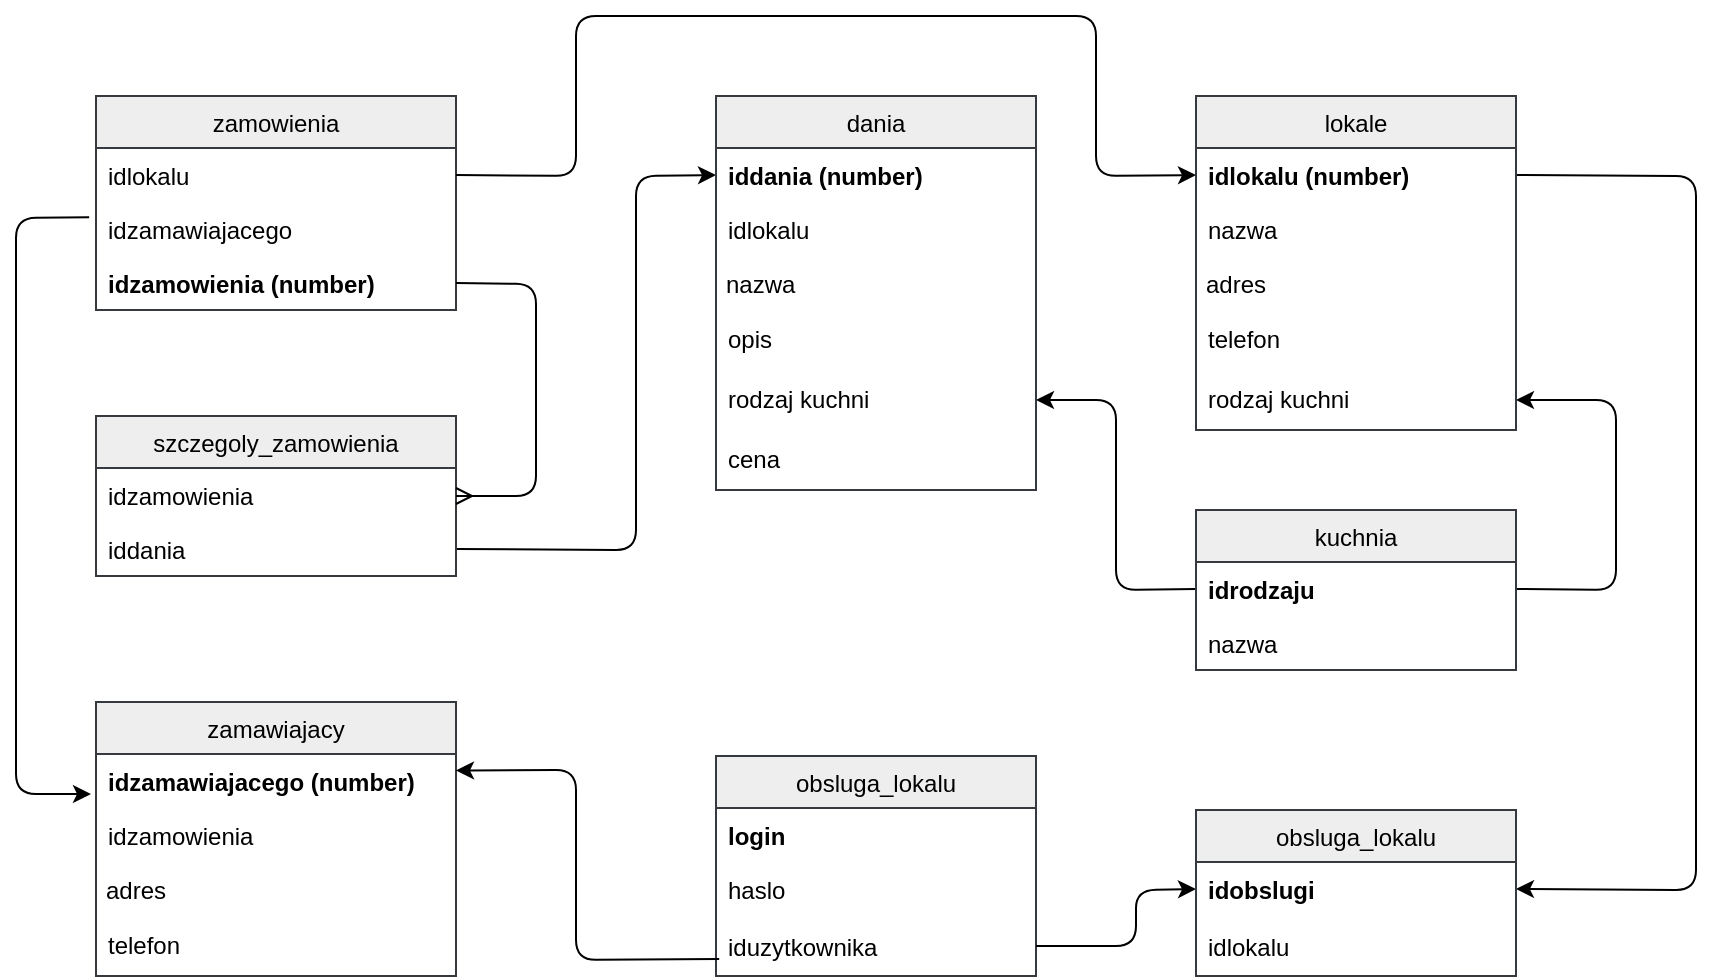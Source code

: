 <mxfile version="12.8.5" type="device"><diagram id="t3hE6WrejXJ3gogIC9Mc" name="Page-1"><mxGraphModel dx="1185" dy="641" grid="1" gridSize="10" guides="1" tooltips="1" connect="1" arrows="1" fold="1" page="1" pageScale="1" pageWidth="1654" pageHeight="1169" math="0" shadow="0"><root><mxCell id="0"/><mxCell id="1" parent="0"/><mxCell id="Itb-M2tkDlg5x3X8seNn-59" value="" style="endArrow=classic;html=1;exitX=1;exitY=0.5;exitDx=0;exitDy=0;entryX=1;entryY=0.5;entryDx=0;entryDy=0;" edge="1" parent="1" source="Itb-M2tkDlg5x3X8seNn-2" target="Itb-M2tkDlg5x3X8seNn-56"><mxGeometry width="50" height="50" relative="1" as="geometry"><mxPoint x="510" y="480" as="sourcePoint"/><mxPoint x="560" y="430" as="targetPoint"/><Array as="points"><mxPoint x="880" y="280"/><mxPoint x="880" y="637"/></Array></mxGeometry></mxCell><mxCell id="Itb-M2tkDlg5x3X8seNn-60" value="" style="endArrow=classic;html=1;exitX=1;exitY=0.5;exitDx=0;exitDy=0;entryX=1;entryY=0.5;entryDx=0;entryDy=0;" edge="1" parent="1" source="Itb-M2tkDlg5x3X8seNn-16" target="Itb-M2tkDlg5x3X8seNn-14"><mxGeometry width="50" height="50" relative="1" as="geometry"><mxPoint x="510" y="480" as="sourcePoint"/><mxPoint x="560" y="430" as="targetPoint"/><Array as="points"><mxPoint x="840" y="487"/><mxPoint x="840" y="392"/></Array></mxGeometry></mxCell><mxCell id="Itb-M2tkDlg5x3X8seNn-61" value="" style="endArrow=classic;html=1;exitX=0;exitY=0.5;exitDx=0;exitDy=0;entryX=1;entryY=0.5;entryDx=0;entryDy=0;" edge="1" parent="1" source="Itb-M2tkDlg5x3X8seNn-16" target="Itb-M2tkDlg5x3X8seNn-26"><mxGeometry width="50" height="50" relative="1" as="geometry"><mxPoint x="510" y="480" as="sourcePoint"/><mxPoint x="560" y="430" as="targetPoint"/><Array as="points"><mxPoint x="590" y="487"/><mxPoint x="590" y="392"/></Array></mxGeometry></mxCell><mxCell id="Itb-M2tkDlg5x3X8seNn-63" value="" style="endArrow=classic;html=1;exitX=1;exitY=0.5;exitDx=0;exitDy=0;entryX=0;entryY=0.5;entryDx=0;entryDy=0;" edge="1" parent="1" source="Itb-M2tkDlg5x3X8seNn-46" target="Itb-M2tkDlg5x3X8seNn-22"><mxGeometry width="50" height="50" relative="1" as="geometry"><mxPoint x="460" y="480" as="sourcePoint"/><mxPoint x="510" y="430" as="targetPoint"/><Array as="points"><mxPoint x="350" y="467"/><mxPoint x="350" y="280"/></Array></mxGeometry></mxCell><mxCell id="Itb-M2tkDlg5x3X8seNn-21" value="dania" style="swimlane;fontStyle=0;childLayout=stackLayout;horizontal=1;startSize=26;fillColor=#eeeeee;horizontalStack=0;resizeParent=1;resizeParentMax=0;resizeLast=0;collapsible=1;marginBottom=0;strokeColor=#36393d;" vertex="1" parent="1"><mxGeometry x="390" y="240" width="160" height="197" as="geometry"><mxRectangle x="730" y="550" width="70" height="26" as="alternateBounds"/></mxGeometry></mxCell><mxCell id="Itb-M2tkDlg5x3X8seNn-22" value="iddania (number)" style="text;strokeColor=none;fillColor=none;align=left;verticalAlign=middle;spacingLeft=6;spacingRight=4;overflow=hidden;rotatable=0;points=[[0,0.5],[1,0.5]];portConstraint=eastwest;fontStyle=1;spacing=0;" vertex="1" parent="Itb-M2tkDlg5x3X8seNn-21"><mxGeometry y="26" width="160" height="27" as="geometry"/></mxCell><mxCell id="Itb-M2tkDlg5x3X8seNn-23" value="idlokalu" style="text;strokeColor=none;fillColor=none;align=left;verticalAlign=middle;spacingLeft=6;spacingRight=4;overflow=hidden;rotatable=0;points=[[0,0.5],[1,0.5]];portConstraint=eastwest;spacing=0;" vertex="1" parent="Itb-M2tkDlg5x3X8seNn-21"><mxGeometry y="53" width="160" height="27" as="geometry"/></mxCell><mxCell id="Itb-M2tkDlg5x3X8seNn-24" value="nazwa" style="text;strokeColor=none;fillColor=none;align=left;verticalAlign=middle;spacingLeft=6;spacingRight=4;overflow=hidden;rotatable=0;points=[[0,0.5],[1,0.5]];portConstraint=eastwest;spacing=-1;" vertex="1" parent="Itb-M2tkDlg5x3X8seNn-21"><mxGeometry y="80" width="160" height="27" as="geometry"/></mxCell><mxCell id="Itb-M2tkDlg5x3X8seNn-25" value="opis" style="text;html=1;spacing=0;verticalAlign=middle;spacingLeft=6;" vertex="1" parent="Itb-M2tkDlg5x3X8seNn-21"><mxGeometry y="107" width="160" height="30" as="geometry"/></mxCell><mxCell id="Itb-M2tkDlg5x3X8seNn-26" value="rodzaj kuchni" style="text;html=1;spacing=0;verticalAlign=middle;spacingLeft=6;" vertex="1" parent="Itb-M2tkDlg5x3X8seNn-21"><mxGeometry y="137" width="160" height="30" as="geometry"/></mxCell><mxCell id="Itb-M2tkDlg5x3X8seNn-65" value="cena" style="text;html=1;spacing=0;verticalAlign=middle;spacingLeft=6;" vertex="1" parent="Itb-M2tkDlg5x3X8seNn-21"><mxGeometry y="167" width="160" height="30" as="geometry"/></mxCell><mxCell id="Itb-M2tkDlg5x3X8seNn-1" value="lokale" style="swimlane;fontStyle=0;childLayout=stackLayout;horizontal=1;startSize=26;fillColor=#eeeeee;horizontalStack=0;resizeParent=1;resizeParentMax=0;resizeLast=0;collapsible=1;marginBottom=0;strokeColor=#36393d;" vertex="1" parent="1"><mxGeometry x="630" y="240" width="160" height="167" as="geometry"><mxRectangle x="730" y="550" width="70" height="26" as="alternateBounds"/></mxGeometry></mxCell><mxCell id="Itb-M2tkDlg5x3X8seNn-2" value="idlokalu (number)" style="text;strokeColor=none;fillColor=none;align=left;verticalAlign=middle;spacingLeft=6;spacingRight=4;overflow=hidden;rotatable=0;points=[[0,0.5],[1,0.5]];portConstraint=eastwest;fontStyle=1;spacing=0;" vertex="1" parent="Itb-M2tkDlg5x3X8seNn-1"><mxGeometry y="26" width="160" height="27" as="geometry"/></mxCell><mxCell id="Itb-M2tkDlg5x3X8seNn-3" value="nazwa" style="text;strokeColor=none;fillColor=none;align=left;verticalAlign=middle;spacingLeft=6;spacingRight=4;overflow=hidden;rotatable=0;points=[[0,0.5],[1,0.5]];portConstraint=eastwest;spacing=0;" vertex="1" parent="Itb-M2tkDlg5x3X8seNn-1"><mxGeometry y="53" width="160" height="27" as="geometry"/></mxCell><mxCell id="Itb-M2tkDlg5x3X8seNn-12" value="adres" style="text;strokeColor=none;fillColor=none;align=left;verticalAlign=middle;spacingLeft=6;spacingRight=4;overflow=hidden;rotatable=0;points=[[0,0.5],[1,0.5]];portConstraint=eastwest;spacing=-1;" vertex="1" parent="Itb-M2tkDlg5x3X8seNn-1"><mxGeometry y="80" width="160" height="27" as="geometry"/></mxCell><mxCell id="Itb-M2tkDlg5x3X8seNn-13" value="telefon" style="text;html=1;spacing=0;verticalAlign=middle;spacingLeft=6;" vertex="1" parent="Itb-M2tkDlg5x3X8seNn-1"><mxGeometry y="107" width="160" height="30" as="geometry"/></mxCell><mxCell id="Itb-M2tkDlg5x3X8seNn-14" value="rodzaj kuchni" style="text;html=1;spacing=0;verticalAlign=middle;spacingLeft=6;" vertex="1" parent="Itb-M2tkDlg5x3X8seNn-1"><mxGeometry y="137" width="160" height="30" as="geometry"/></mxCell><mxCell id="Itb-M2tkDlg5x3X8seNn-15" value="kuchnia" style="swimlane;fontStyle=0;childLayout=stackLayout;horizontal=1;startSize=26;fillColor=#eeeeee;horizontalStack=0;resizeParent=1;resizeParentMax=0;resizeLast=0;collapsible=1;marginBottom=0;strokeColor=#36393d;" vertex="1" parent="1"><mxGeometry x="630" y="447" width="160" height="80" as="geometry"><mxRectangle x="730" y="550" width="70" height="26" as="alternateBounds"/></mxGeometry></mxCell><mxCell id="Itb-M2tkDlg5x3X8seNn-16" value="idrodzaju" style="text;strokeColor=none;fillColor=none;align=left;verticalAlign=middle;spacingLeft=6;spacingRight=4;overflow=hidden;rotatable=0;points=[[0,0.5],[1,0.5]];portConstraint=eastwest;fontStyle=1;spacing=0;" vertex="1" parent="Itb-M2tkDlg5x3X8seNn-15"><mxGeometry y="26" width="160" height="27" as="geometry"/></mxCell><mxCell id="Itb-M2tkDlg5x3X8seNn-17" value="nazwa" style="text;strokeColor=none;fillColor=none;align=left;verticalAlign=middle;spacingLeft=6;spacingRight=4;overflow=hidden;rotatable=0;points=[[0,0.5],[1,0.5]];portConstraint=eastwest;spacing=0;" vertex="1" parent="Itb-M2tkDlg5x3X8seNn-15"><mxGeometry y="53" width="160" height="27" as="geometry"/></mxCell><mxCell id="Itb-M2tkDlg5x3X8seNn-66" value="" style="endArrow=classic;html=1;exitX=-0.019;exitY=0.284;exitDx=0;exitDy=0;entryX=-0.014;entryY=0.741;entryDx=0;entryDy=0;exitPerimeter=0;entryPerimeter=0;" edge="1" parent="1" source="Itb-M2tkDlg5x3X8seNn-51" target="Itb-M2tkDlg5x3X8seNn-35"><mxGeometry width="50" height="50" relative="1" as="geometry"><mxPoint x="450" y="490" as="sourcePoint"/><mxPoint x="500" y="440" as="targetPoint"/><Array as="points"><mxPoint x="40" y="301"/><mxPoint x="40" y="589"/></Array></mxGeometry></mxCell><mxCell id="Itb-M2tkDlg5x3X8seNn-49" value="zamowienia" style="swimlane;fontStyle=0;childLayout=stackLayout;horizontal=1;startSize=26;fillColor=#eeeeee;horizontalStack=0;resizeParent=1;resizeParentMax=0;resizeLast=0;collapsible=1;marginBottom=0;strokeColor=#36393d;" vertex="1" parent="1"><mxGeometry x="80" y="240" width="180" height="107" as="geometry"><mxRectangle x="730" y="550" width="70" height="26" as="alternateBounds"/></mxGeometry></mxCell><mxCell id="Itb-M2tkDlg5x3X8seNn-54" value="idlokalu" style="text;strokeColor=none;fillColor=none;align=left;verticalAlign=middle;spacingLeft=6;spacingRight=4;overflow=hidden;rotatable=0;points=[[0,0.5],[1,0.5]];portConstraint=eastwest;spacing=0;" vertex="1" parent="Itb-M2tkDlg5x3X8seNn-49"><mxGeometry y="26" width="180" height="27" as="geometry"/></mxCell><mxCell id="Itb-M2tkDlg5x3X8seNn-51" value="idzamawiajacego" style="text;strokeColor=none;fillColor=none;align=left;verticalAlign=middle;spacingLeft=6;spacingRight=4;overflow=hidden;rotatable=0;points=[[0,0.5],[1,0.5]];portConstraint=eastwest;spacing=0;" vertex="1" parent="Itb-M2tkDlg5x3X8seNn-49"><mxGeometry y="53" width="180" height="27" as="geometry"/></mxCell><mxCell id="Itb-M2tkDlg5x3X8seNn-50" value="idzamowienia (number)" style="text;strokeColor=none;fillColor=none;align=left;verticalAlign=middle;spacingLeft=6;spacingRight=4;overflow=hidden;rotatable=0;points=[[0,0.5],[1,0.5]];portConstraint=eastwest;fontStyle=1;spacing=0;" vertex="1" parent="Itb-M2tkDlg5x3X8seNn-49"><mxGeometry y="80" width="180" height="27" as="geometry"/></mxCell><mxCell id="Itb-M2tkDlg5x3X8seNn-34" value="zamawiajacy" style="swimlane;fontStyle=0;childLayout=stackLayout;horizontal=1;startSize=26;fillColor=#eeeeee;horizontalStack=0;resizeParent=1;resizeParentMax=0;resizeLast=0;collapsible=1;marginBottom=0;strokeColor=#36393d;" vertex="1" parent="1"><mxGeometry x="80" y="543" width="180" height="137" as="geometry"><mxRectangle x="730" y="550" width="70" height="26" as="alternateBounds"/></mxGeometry></mxCell><mxCell id="Itb-M2tkDlg5x3X8seNn-35" value="idzamawiajacego (number)" style="text;strokeColor=none;fillColor=none;align=left;verticalAlign=middle;spacingLeft=6;spacingRight=4;overflow=hidden;rotatable=0;points=[[0,0.5],[1,0.5]];portConstraint=eastwest;fontStyle=1;spacing=0;" vertex="1" parent="Itb-M2tkDlg5x3X8seNn-34"><mxGeometry y="26" width="180" height="27" as="geometry"/></mxCell><mxCell id="Itb-M2tkDlg5x3X8seNn-36" value="idzamowienia" style="text;strokeColor=none;fillColor=none;align=left;verticalAlign=middle;spacingLeft=6;spacingRight=4;overflow=hidden;rotatable=0;points=[[0,0.5],[1,0.5]];portConstraint=eastwest;spacing=0;" vertex="1" parent="Itb-M2tkDlg5x3X8seNn-34"><mxGeometry y="53" width="180" height="27" as="geometry"/></mxCell><mxCell id="Itb-M2tkDlg5x3X8seNn-37" value="adres" style="text;strokeColor=none;fillColor=none;align=left;verticalAlign=middle;spacingLeft=6;spacingRight=4;overflow=hidden;rotatable=0;points=[[0,0.5],[1,0.5]];portConstraint=eastwest;spacing=-1;" vertex="1" parent="Itb-M2tkDlg5x3X8seNn-34"><mxGeometry y="80" width="180" height="27" as="geometry"/></mxCell><mxCell id="Itb-M2tkDlg5x3X8seNn-38" value="telefon" style="text;html=1;spacing=0;verticalAlign=middle;spacingLeft=6;" vertex="1" parent="Itb-M2tkDlg5x3X8seNn-34"><mxGeometry y="107" width="180" height="30" as="geometry"/></mxCell><mxCell id="Itb-M2tkDlg5x3X8seNn-67" value="obsluga_lokalu" style="swimlane;fontStyle=0;childLayout=stackLayout;horizontal=1;startSize=26;fillColor=#eeeeee;horizontalStack=0;resizeParent=1;resizeParentMax=0;resizeLast=0;collapsible=1;marginBottom=0;strokeColor=#36393d;" vertex="1" parent="1"><mxGeometry x="390" y="570" width="160" height="110" as="geometry"><mxRectangle x="730" y="550" width="70" height="26" as="alternateBounds"/></mxGeometry></mxCell><mxCell id="Itb-M2tkDlg5x3X8seNn-68" value="login" style="text;strokeColor=none;fillColor=none;align=left;verticalAlign=middle;spacingLeft=6;spacingRight=4;overflow=hidden;rotatable=0;points=[[0,0.5],[1,0.5]];portConstraint=eastwest;fontStyle=1;spacing=0;" vertex="1" parent="Itb-M2tkDlg5x3X8seNn-67"><mxGeometry y="26" width="160" height="27" as="geometry"/></mxCell><mxCell id="Itb-M2tkDlg5x3X8seNn-69" value="haslo" style="text;strokeColor=none;fillColor=none;align=left;verticalAlign=middle;spacingLeft=6;spacingRight=4;overflow=hidden;rotatable=0;points=[[0,0.5],[1,0.5]];portConstraint=eastwest;spacing=0;" vertex="1" parent="Itb-M2tkDlg5x3X8seNn-67"><mxGeometry y="53" width="160" height="27" as="geometry"/></mxCell><mxCell id="Itb-M2tkDlg5x3X8seNn-70" value="iduzytkownika" style="text;strokeColor=none;fillColor=none;align=left;verticalAlign=middle;spacingLeft=6;spacingRight=4;overflow=hidden;rotatable=0;points=[[0,0.5],[1,0.5]];portConstraint=eastwest;spacing=0;" vertex="1" parent="Itb-M2tkDlg5x3X8seNn-67"><mxGeometry y="80" width="160" height="30" as="geometry"/></mxCell><mxCell id="Itb-M2tkDlg5x3X8seNn-71" value="" style="endArrow=classic;html=1;exitX=0.01;exitY=0.717;exitDx=0;exitDy=0;exitPerimeter=0;entryX=1;entryY=0.25;entryDx=0;entryDy=0;" edge="1" parent="1" source="Itb-M2tkDlg5x3X8seNn-70" target="Itb-M2tkDlg5x3X8seNn-34"><mxGeometry width="50" height="50" relative="1" as="geometry"><mxPoint x="450" y="500" as="sourcePoint"/><mxPoint x="500" y="450" as="targetPoint"/><Array as="points"><mxPoint x="320" y="672"/><mxPoint x="320" y="577"/></Array></mxGeometry></mxCell><mxCell id="Itb-M2tkDlg5x3X8seNn-72" value="" style="endArrow=classic;html=1;exitX=1;exitY=0.5;exitDx=0;exitDy=0;entryX=0;entryY=0.5;entryDx=0;entryDy=0;" edge="1" parent="1" source="Itb-M2tkDlg5x3X8seNn-70" target="Itb-M2tkDlg5x3X8seNn-56"><mxGeometry width="50" height="50" relative="1" as="geometry"><mxPoint x="450" y="500" as="sourcePoint"/><mxPoint x="500" y="450" as="targetPoint"/><Array as="points"><mxPoint x="600" y="665"/><mxPoint x="600" y="637"/></Array></mxGeometry></mxCell><mxCell id="Itb-M2tkDlg5x3X8seNn-55" value="obsluga_lokalu" style="swimlane;fontStyle=0;childLayout=stackLayout;horizontal=1;startSize=26;fillColor=#eeeeee;horizontalStack=0;resizeParent=1;resizeParentMax=0;resizeLast=0;collapsible=1;marginBottom=0;strokeColor=#36393d;" vertex="1" parent="1"><mxGeometry x="630" y="597" width="160" height="83" as="geometry"><mxRectangle x="730" y="550" width="70" height="26" as="alternateBounds"/></mxGeometry></mxCell><mxCell id="Itb-M2tkDlg5x3X8seNn-56" value="idobslugi" style="text;strokeColor=none;fillColor=none;align=left;verticalAlign=middle;spacingLeft=6;spacingRight=4;overflow=hidden;rotatable=0;points=[[0,0.5],[1,0.5]];portConstraint=eastwest;fontStyle=1;spacing=0;" vertex="1" parent="Itb-M2tkDlg5x3X8seNn-55"><mxGeometry y="26" width="160" height="27" as="geometry"/></mxCell><mxCell id="Itb-M2tkDlg5x3X8seNn-58" value="idlokalu" style="text;strokeColor=none;fillColor=none;align=left;verticalAlign=middle;spacingLeft=6;spacingRight=4;overflow=hidden;rotatable=0;points=[[0,0.5],[1,0.5]];portConstraint=eastwest;spacing=0;" vertex="1" parent="Itb-M2tkDlg5x3X8seNn-55"><mxGeometry y="53" width="160" height="30" as="geometry"/></mxCell><mxCell id="Itb-M2tkDlg5x3X8seNn-44" value="szczegoly_zamowienia" style="swimlane;fontStyle=0;childLayout=stackLayout;horizontal=1;startSize=26;fillColor=#eeeeee;horizontalStack=0;resizeParent=1;resizeParentMax=0;resizeLast=0;collapsible=1;marginBottom=0;strokeColor=#36393d;" vertex="1" parent="1"><mxGeometry x="80" y="400" width="180" height="80" as="geometry"><mxRectangle x="730" y="550" width="70" height="26" as="alternateBounds"/></mxGeometry></mxCell><mxCell id="Itb-M2tkDlg5x3X8seNn-45" value="idzamowienia" style="text;strokeColor=none;fillColor=none;align=left;verticalAlign=middle;spacingLeft=6;spacingRight=4;overflow=hidden;rotatable=0;points=[[0,0.5],[1,0.5]];portConstraint=eastwest;fontStyle=0;spacing=0;" vertex="1" parent="Itb-M2tkDlg5x3X8seNn-44"><mxGeometry y="26" width="180" height="27" as="geometry"/></mxCell><mxCell id="Itb-M2tkDlg5x3X8seNn-46" value="iddania" style="text;strokeColor=none;fillColor=none;align=left;verticalAlign=middle;spacingLeft=6;spacingRight=4;overflow=hidden;rotatable=0;points=[[0,0.5],[1,0.5]];portConstraint=eastwest;spacing=0;" vertex="1" parent="Itb-M2tkDlg5x3X8seNn-44"><mxGeometry y="53" width="180" height="27" as="geometry"/></mxCell><mxCell id="Itb-M2tkDlg5x3X8seNn-75" value="" style="endArrow=ERmany;html=1;endFill=0;entryX=1;entryY=0.5;entryDx=0;entryDy=0;exitX=1;exitY=0.5;exitDx=0;exitDy=0;" edge="1" parent="1" source="Itb-M2tkDlg5x3X8seNn-50" target="Itb-M2tkDlg5x3X8seNn-44"><mxGeometry width="50" height="50" relative="1" as="geometry"><mxPoint x="450" y="500" as="sourcePoint"/><mxPoint x="500" y="450" as="targetPoint"/><Array as="points"><mxPoint x="300" y="334"/><mxPoint x="300" y="440"/></Array></mxGeometry></mxCell><mxCell id="Itb-M2tkDlg5x3X8seNn-76" value="" style="endArrow=classic;html=1;exitX=1;exitY=0.5;exitDx=0;exitDy=0;entryX=0;entryY=0.5;entryDx=0;entryDy=0;" edge="1" parent="1" source="Itb-M2tkDlg5x3X8seNn-54" target="Itb-M2tkDlg5x3X8seNn-2"><mxGeometry width="50" height="50" relative="1" as="geometry"><mxPoint x="450" y="500" as="sourcePoint"/><mxPoint x="500" y="450" as="targetPoint"/><Array as="points"><mxPoint x="320" y="280"/><mxPoint x="320" y="200"/><mxPoint x="580" y="200"/><mxPoint x="580" y="280"/></Array></mxGeometry></mxCell></root></mxGraphModel></diagram></mxfile>
